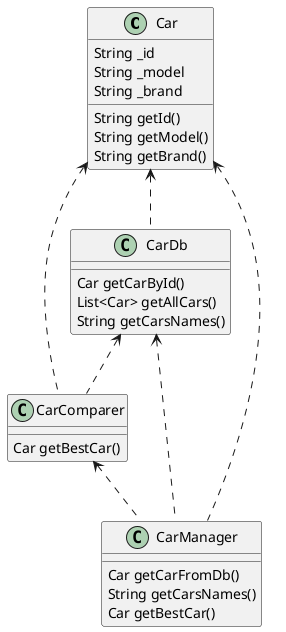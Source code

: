 @startuml SRP New
class Car {
    String _id
    String _model
    String _brand
    String getId()
    String getModel()
    String getBrand()

}
class CarComparer {
    Car getBestCar()
}
class CarDb {
    Car getCarById()
    List<Car> getAllCars()
    String getCarsNames()
}
class CarManager {
    Car getCarFromDb()
    String getCarsNames()
    Car getBestCar()
}

CarDb <.. CarManager
CarDb <.. CarComparer
CarComparer <.. CarManager
Car <.. CarDb
Car <.. CarComparer
Car <.. CarManager
@enduml
